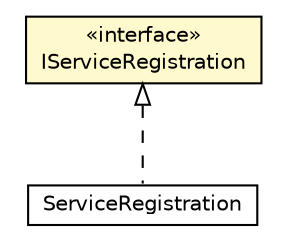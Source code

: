 #!/usr/local/bin/dot
#
# Class diagram 
# Generated by UMLGraph version R5_6-24-gf6e263 (http://www.umlgraph.org/)
#

digraph G {
	edge [fontname="Helvetica",fontsize=10,labelfontname="Helvetica",labelfontsize=10];
	node [fontname="Helvetica",fontsize=10,shape=plaintext];
	nodesep=0.25;
	ranksep=0.5;
	// org.universAAL.tools.ucc.service.api.IServiceRegistration
	c4643586 [label=<<table title="org.universAAL.tools.ucc.service.api.IServiceRegistration" border="0" cellborder="1" cellspacing="0" cellpadding="2" port="p" bgcolor="lemonChiffon" href="./IServiceRegistration.html">
		<tr><td><table border="0" cellspacing="0" cellpadding="1">
<tr><td align="center" balign="center"> &#171;interface&#187; </td></tr>
<tr><td align="center" balign="center"> IServiceRegistration </td></tr>
		</table></td></tr>
		</table>>, URL="./IServiceRegistration.html", fontname="Helvetica", fontcolor="black", fontsize=10.0];
	// org.universAAL.tools.ucc.service.impl.ServiceRegistration
	c4643588 [label=<<table title="org.universAAL.tools.ucc.service.impl.ServiceRegistration" border="0" cellborder="1" cellspacing="0" cellpadding="2" port="p" href="../impl/ServiceRegistration.html">
		<tr><td><table border="0" cellspacing="0" cellpadding="1">
<tr><td align="center" balign="center"> ServiceRegistration </td></tr>
		</table></td></tr>
		</table>>, URL="../impl/ServiceRegistration.html", fontname="Helvetica", fontcolor="black", fontsize=10.0];
	//org.universAAL.tools.ucc.service.impl.ServiceRegistration implements org.universAAL.tools.ucc.service.api.IServiceRegistration
	c4643586:p -> c4643588:p [dir=back,arrowtail=empty,style=dashed];
}

